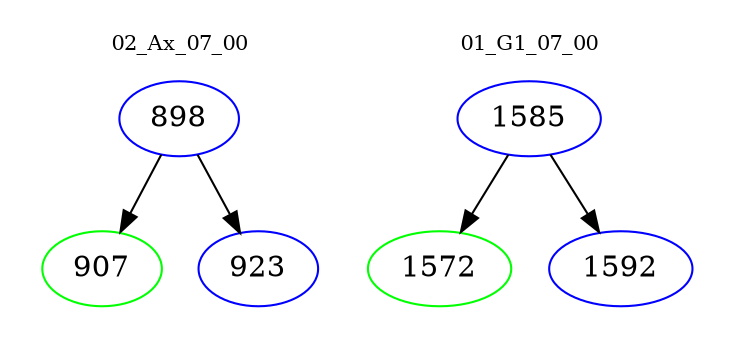 digraph{
subgraph cluster_0 {
color = white
label = "02_Ax_07_00";
fontsize=10;
T0_898 [label="898", color="blue"]
T0_898 -> T0_907 [color="black"]
T0_907 [label="907", color="green"]
T0_898 -> T0_923 [color="black"]
T0_923 [label="923", color="blue"]
}
subgraph cluster_1 {
color = white
label = "01_G1_07_00";
fontsize=10;
T1_1585 [label="1585", color="blue"]
T1_1585 -> T1_1572 [color="black"]
T1_1572 [label="1572", color="green"]
T1_1585 -> T1_1592 [color="black"]
T1_1592 [label="1592", color="blue"]
}
}
